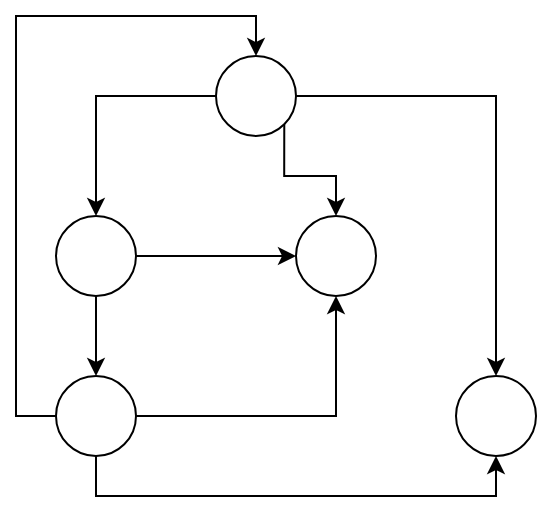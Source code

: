 <mxfile version="14.8.3" type="github">
  <diagram id="mHQb_iu14OJVqmuolFHd" name="Page-1">
    <mxGraphModel dx="970" dy="718" grid="1" gridSize="10" guides="1" tooltips="1" connect="1" arrows="1" fold="1" page="1" pageScale="1" pageWidth="827" pageHeight="1169" math="0" shadow="0">
      <root>
        <mxCell id="0" />
        <mxCell id="1" parent="0" />
        <mxCell id="ZZ6nd3A8es1jyBLQXkn4-6" style="edgeStyle=orthogonalEdgeStyle;rounded=0;orthogonalLoop=1;jettySize=auto;html=1;exitX=0;exitY=0.5;exitDx=0;exitDy=0;" edge="1" parent="1" source="ZZ6nd3A8es1jyBLQXkn4-1" target="ZZ6nd3A8es1jyBLQXkn4-3">
          <mxGeometry relative="1" as="geometry" />
        </mxCell>
        <mxCell id="ZZ6nd3A8es1jyBLQXkn4-10" style="edgeStyle=orthogonalEdgeStyle;rounded=0;orthogonalLoop=1;jettySize=auto;html=1;exitX=1;exitY=1;exitDx=0;exitDy=0;" edge="1" parent="1" source="ZZ6nd3A8es1jyBLQXkn4-1" target="ZZ6nd3A8es1jyBLQXkn4-2">
          <mxGeometry relative="1" as="geometry" />
        </mxCell>
        <mxCell id="ZZ6nd3A8es1jyBLQXkn4-11" style="edgeStyle=orthogonalEdgeStyle;rounded=0;orthogonalLoop=1;jettySize=auto;html=1;exitX=1;exitY=0.5;exitDx=0;exitDy=0;" edge="1" parent="1" source="ZZ6nd3A8es1jyBLQXkn4-1" target="ZZ6nd3A8es1jyBLQXkn4-5">
          <mxGeometry relative="1" as="geometry" />
        </mxCell>
        <mxCell id="ZZ6nd3A8es1jyBLQXkn4-1" value="" style="ellipse;whiteSpace=wrap;html=1;aspect=fixed;" vertex="1" parent="1">
          <mxGeometry x="360" y="80" width="40" height="40" as="geometry" />
        </mxCell>
        <mxCell id="ZZ6nd3A8es1jyBLQXkn4-2" value="" style="ellipse;whiteSpace=wrap;html=1;aspect=fixed;" vertex="1" parent="1">
          <mxGeometry x="400" y="160" width="40" height="40" as="geometry" />
        </mxCell>
        <mxCell id="ZZ6nd3A8es1jyBLQXkn4-7" style="edgeStyle=orthogonalEdgeStyle;rounded=0;orthogonalLoop=1;jettySize=auto;html=1;exitX=0.5;exitY=1;exitDx=0;exitDy=0;" edge="1" parent="1" source="ZZ6nd3A8es1jyBLQXkn4-3" target="ZZ6nd3A8es1jyBLQXkn4-4">
          <mxGeometry relative="1" as="geometry" />
        </mxCell>
        <mxCell id="ZZ6nd3A8es1jyBLQXkn4-9" style="edgeStyle=orthogonalEdgeStyle;rounded=0;orthogonalLoop=1;jettySize=auto;html=1;exitX=1;exitY=0.5;exitDx=0;exitDy=0;entryX=0;entryY=0.5;entryDx=0;entryDy=0;" edge="1" parent="1" source="ZZ6nd3A8es1jyBLQXkn4-3" target="ZZ6nd3A8es1jyBLQXkn4-2">
          <mxGeometry relative="1" as="geometry" />
        </mxCell>
        <mxCell id="ZZ6nd3A8es1jyBLQXkn4-3" value="" style="ellipse;whiteSpace=wrap;html=1;aspect=fixed;" vertex="1" parent="1">
          <mxGeometry x="280" y="160" width="40" height="40" as="geometry" />
        </mxCell>
        <mxCell id="ZZ6nd3A8es1jyBLQXkn4-8" style="edgeStyle=orthogonalEdgeStyle;rounded=0;orthogonalLoop=1;jettySize=auto;html=1;exitX=1;exitY=0.5;exitDx=0;exitDy=0;entryX=0.5;entryY=1;entryDx=0;entryDy=0;" edge="1" parent="1" source="ZZ6nd3A8es1jyBLQXkn4-4" target="ZZ6nd3A8es1jyBLQXkn4-2">
          <mxGeometry relative="1" as="geometry" />
        </mxCell>
        <mxCell id="ZZ6nd3A8es1jyBLQXkn4-12" style="edgeStyle=orthogonalEdgeStyle;rounded=0;orthogonalLoop=1;jettySize=auto;html=1;exitX=0.5;exitY=1;exitDx=0;exitDy=0;entryX=0.5;entryY=1;entryDx=0;entryDy=0;" edge="1" parent="1" source="ZZ6nd3A8es1jyBLQXkn4-4" target="ZZ6nd3A8es1jyBLQXkn4-5">
          <mxGeometry relative="1" as="geometry" />
        </mxCell>
        <mxCell id="ZZ6nd3A8es1jyBLQXkn4-13" style="edgeStyle=orthogonalEdgeStyle;rounded=0;orthogonalLoop=1;jettySize=auto;html=1;exitX=0;exitY=0.5;exitDx=0;exitDy=0;entryX=0.5;entryY=0;entryDx=0;entryDy=0;" edge="1" parent="1" source="ZZ6nd3A8es1jyBLQXkn4-4" target="ZZ6nd3A8es1jyBLQXkn4-1">
          <mxGeometry relative="1" as="geometry" />
        </mxCell>
        <mxCell id="ZZ6nd3A8es1jyBLQXkn4-4" value="" style="ellipse;whiteSpace=wrap;html=1;aspect=fixed;" vertex="1" parent="1">
          <mxGeometry x="280" y="240" width="40" height="40" as="geometry" />
        </mxCell>
        <mxCell id="ZZ6nd3A8es1jyBLQXkn4-5" value="" style="ellipse;whiteSpace=wrap;html=1;aspect=fixed;" vertex="1" parent="1">
          <mxGeometry x="480" y="240" width="40" height="40" as="geometry" />
        </mxCell>
      </root>
    </mxGraphModel>
  </diagram>
</mxfile>
